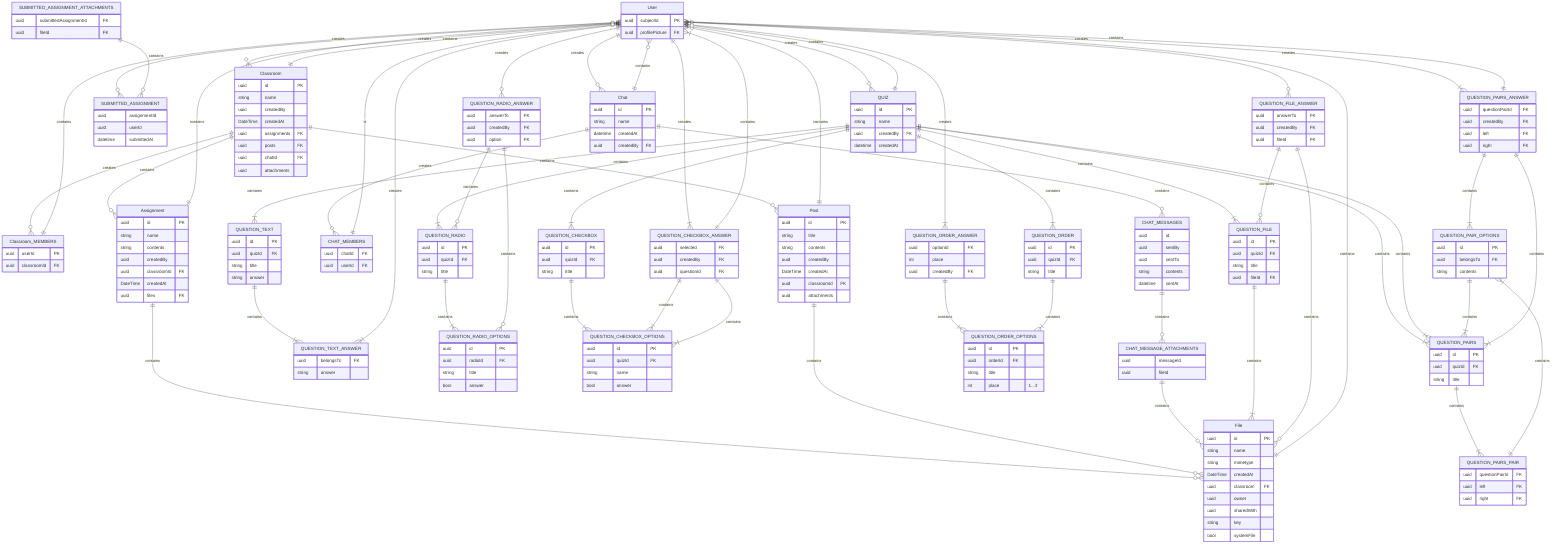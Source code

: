 erDiagram

        User {
            uuid subjectId PK
            uuid profilePicture FK
        }
  


        %% CLASSROOM

        Classroom {
            uuid id PK
            string name
            uuid createdBy
            DateTime createdAt
            uuid assignments FK
            uuid posts FK
            uuid chatId FK
            uuid attachments
        }
        Classroom ||--o{ User : contains
        User ||--o{ Classroom : creates
        Classroom ||--o{ Classroom_MEMBERS : creates
        
        Classroom_MEMBERS ||--o{ User : contains
        Classroom_MEMBERS {
            uuid userId PK
            uuid classroomId FK
        }


        %% ASSIGNMENT

        Classroom ||--o{ Assignment : contains
        Assignment ||--o{ File : contains
        Assignment ||--o{ User : contains
        Assignment {
            uuid id PK
            string name
            string contents
            uuid createdBy
            uuid classroomId FK
            DateTime createdAt
            uuid files FK
        }
        User ||--o{  SUBMITTED_ASSIGNMENT : creates
        SUBMITTED_ASSIGNMENT {
            uuid assignmentId
            uuid userId
            datetime submittedAt
        }
        SUBMITTED_ASSIGNMENT_ATTACHMENTS ||--o{ SUBMITTED_ASSIGNMENT : contains
        SUBMITTED_ASSIGNMENT_ATTACHMENTS {
            uuid submittedAssignmentId FK
            uuid fileId FK
        }

        Classroom ||--o{ Post : contains
        Post ||--o{ File : contains
        Post ||--o{ User : contains


        Post {
            uuid id PK
            string title
            string contents
            uuid createdBy
            DateTime createdAt
            uuid classroomId FK
            uuid attachments
        }



        %% FILE

        File ||--o{ User : contains
        File {
            uuid id PK
            string name
            string mimetype
            DateTime createdAt
            uuid classroom FK
            uuid owner
            uuid sharedWith
            string key
            bool systemFile
        }

        %% CHAT

        Chat ||--o{ CHAT_MEMBERS : creates
        Chat ||--o{ User : contains
        User ||--o{ Chat : creates
        Chat ||--o{ CHAT_MESSAGES : contains
        Chat {
            uuid id PK
            string name
            datetime createdAt
            uuid createdBy FK
        }

        CHAT_MEMBERS ||--o{ User : "is"
        CHAT_MEMBERS {
            uuid chatId FK
            uuid userId FK
        }

        CHAT_MESSAGES {
            uuid id
            uuid sentBy
            uuid sentTo
            string contents
            datetime sentAt
        }

        CHAT_MESSAGES ||--o{ CHAT_MESSAGE_ATTACHMENTS : contains
        CHAT_MESSAGE_ATTACHMENTS ||--o{ File : contains
        CHAT_MESSAGE_ATTACHMENTS {
            uuid messageId
            uuid fileId

        }



        %% QUESTIONS/QUIZ

        QUIZ ||--|{  QUESTION_TEXT : contains
        QUESTION_TEXT {
            uuid id PK
            uuid quizId FK
            string title
            string answer
        }
        QUESTION_TEXT ||--|{  QUESTION_TEXT_ANSWER : contains
        User ||--|{  QUESTION_TEXT_ANSWER : creates
        QUESTION_TEXT_ANSWER {
            uuid belongsTo FK
            string answer
        }

        QUIZ ||--|{  QUESTION_RADIO : contains
        QUESTION_RADIO {
            uuid id PK
            uuid quizId FK
            string title
        }
        QUESTION_RADIO ||--|{  QUESTION_RADIO_OPTIONS : contains
        QUESTION_RADIO_OPTIONS {
            uuid id PK
            uuid radioId FK
            string title
            bool answer
        }
        User ||--o{ QUESTION_RADIO_ANSWER : creates
        QUESTION_RADIO_ANSWER ||--o{ QUESTION_RADIO : contains
        QUESTION_RADIO_ANSWER ||--o{ QUESTION_RADIO_OPTIONS : contains
        QUESTION_RADIO_ANSWER {
            uuid answerTo FK
            uuid createdBy FK
            uuid option FK
        }


        QUIZ ||--|{  QUESTION_CHECKBOX : contains
        QUESTION_CHECKBOX {
            uuid id PK
            uuid quizId FK
            string title
        }
        QUESTION_CHECKBOX ||--|{  QUESTION_CHECKBOX_OPTIONS : contains
        QUESTION_CHECKBOX_OPTIONS {
            uuid id PK
            uuid quizId FK
            string name
            bool answer
        }
        QUESTION_CHECKBOX_ANSWER ||--|{  QUESTION_CHECKBOX_OPTIONS : contains
        QUESTION_CHECKBOX_ANSWER ||--|{  QUESTION_CHECKBOX_OPTIONS : contains
        QUESTION_CHECKBOX_ANSWER ||--|{  User : contains
        User ||--|{  QUESTION_CHECKBOX_ANSWER : creates
        QUESTION_CHECKBOX_ANSWER {
            uuid selected FK
            uuid createdBy FK
            uuid questionId FK
        }

        QUIZ ||--|{  QUESTION_PAIRS : contains
        QUESTION_PAIRS {
            uuid id PK
            uuid quizId FK
            string title
        }
        QUIZ ||--|{  QUESTION_PAIRS : contains
        QUESTION_PAIRS ||--|{  QUESTION_PAIRS_PAIR : contains
        QUESTION_PAIRS_PAIR ||--|{   QUESTION_PAIR_OPTIONS: contains
        QUESTION_PAIRS_PAIR {
            uuid questionPairId FK
            uuid left FK
            uuid right FK
        }

        QUESTION_PAIR_OPTIONS ||--|{   QUESTION_PAIRS : contains
        QUESTION_PAIR_OPTIONS {
            uuid id PK
            uuid belongsTo FK
            string contents
        }

        User ||--|{   QUESTION_PAIRS_ANSWER: creates
        QUESTION_PAIRS_ANSWER ||--|{   User: contains
        QUESTION_PAIRS_ANSWER ||--|{   QUESTION_PAIR_OPTIONS: contains
        QUESTION_PAIRS_ANSWER ||--|{   QUESTION_PAIRS: contains
        QUESTION_PAIRS_ANSWER {
            uuid questionPairId FK
            uuid createdBy FK
            uuid left FK
            uuid right FK
        }

        QUIZ ||--|{  QUESTION_ORDER : contains
        QUESTION_ORDER {
            uuid id PK
            uuid quizId FK
            string title
        }
        QUESTION_ORDER_ANSWER ||--|{  QUESTION_ORDER_OPTIONS : contains
        User ||--|{  QUESTION_ORDER_ANSWER : creates
        QUESTION_ORDER_ANSWER {
            uuid optionId FK
            int place
            uuid createdBy FK
        }

        QUESTION_ORDER ||--|{  QUESTION_ORDER_OPTIONS : contains
        QUESTION_ORDER_OPTIONS {
            uuid id PK
            uuid orderId FK
            string title
            int place "1...3"
        }

        QUIZ ||--|{  QUESTION_FILE : contains
        QUESTION_FILE ||--|{  File : contains
        QUESTION_FILE {
            uuid id PK
            uuid quizId FK
            string title
            uuid fileId FK
        }
        User ||--o{ QUESTION_FILE_ANSWER : creates
        QUESTION_FILE_ANSWER ||--o{ QUESTION_FILE : contains
        QUESTION_FILE_ANSWER ||--o{ File : contains
        QUESTION_FILE_ANSWER {
            uuid answerTo FK
            uuid createdBy FK
            uuid fileId FK
        }

     
        User ||--o{ QUIZ : creates
        QUIZ ||--o{ User : contains
        QUIZ {
            uuid id PK
            string name
            uuid createdBy FK
            datetime createdAt
        }